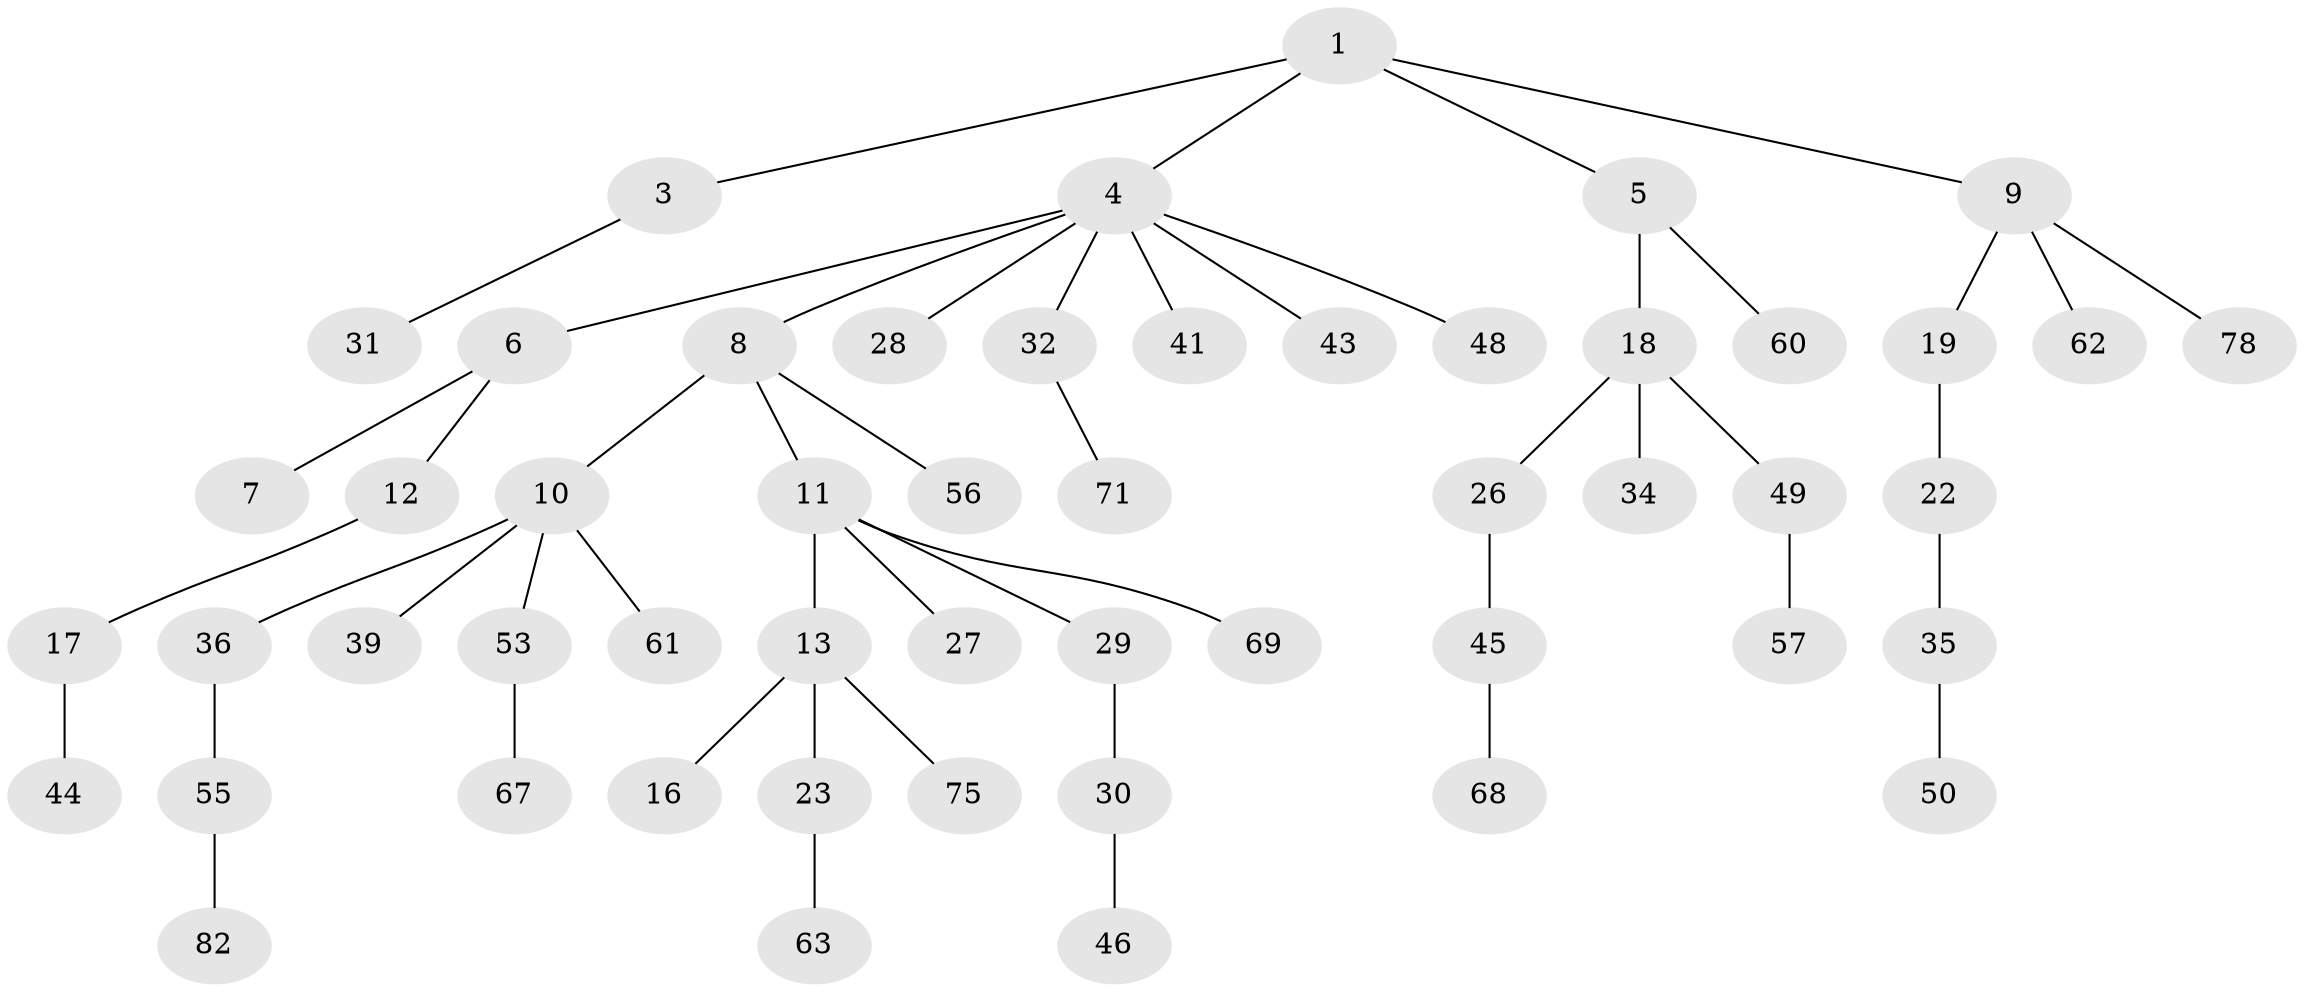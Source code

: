 // original degree distribution, {4: 0.04878048780487805, 2: 0.2804878048780488, 7: 0.012195121951219513, 1: 0.4878048780487805, 5: 0.04878048780487805, 6: 0.012195121951219513, 3: 0.10975609756097561}
// Generated by graph-tools (version 1.1) at 2025/42/03/06/25 10:42:03]
// undirected, 52 vertices, 51 edges
graph export_dot {
graph [start="1"]
  node [color=gray90,style=filled];
  1 [super="+2"];
  3;
  4 [super="+14"];
  5 [super="+33"];
  6 [super="+54"];
  7;
  8 [super="+21"];
  9 [super="+24"];
  10 [super="+15"];
  11 [super="+58"];
  12;
  13 [super="+40"];
  16;
  17 [super="+20"];
  18 [super="+52"];
  19 [super="+25"];
  22 [super="+74"];
  23 [super="+38"];
  26;
  27;
  28;
  29 [super="+37"];
  30 [super="+51"];
  31 [super="+42"];
  32;
  34;
  35 [super="+70"];
  36;
  39;
  41;
  43 [super="+64"];
  44 [super="+77"];
  45 [super="+47"];
  46 [super="+76"];
  48 [super="+73"];
  49;
  50 [super="+59"];
  53;
  55 [super="+65"];
  56 [super="+66"];
  57 [super="+72"];
  60;
  61;
  62;
  63 [super="+81"];
  67 [super="+80"];
  68;
  69;
  71;
  75 [super="+79"];
  78;
  82;
  1 -- 3;
  1 -- 4;
  1 -- 5;
  1 -- 9;
  3 -- 31;
  4 -- 6;
  4 -- 8;
  4 -- 32;
  4 -- 43;
  4 -- 48;
  4 -- 41;
  4 -- 28;
  5 -- 18;
  5 -- 60;
  6 -- 7;
  6 -- 12;
  8 -- 10;
  8 -- 11;
  8 -- 56;
  9 -- 19;
  9 -- 62;
  9 -- 78;
  10 -- 36;
  10 -- 53;
  10 -- 39;
  10 -- 61;
  11 -- 13;
  11 -- 27;
  11 -- 29;
  11 -- 69;
  12 -- 17;
  13 -- 16;
  13 -- 23;
  13 -- 75;
  17 -- 44;
  18 -- 26;
  18 -- 34;
  18 -- 49;
  19 -- 22;
  22 -- 35;
  23 -- 63;
  26 -- 45;
  29 -- 30;
  30 -- 46;
  32 -- 71;
  35 -- 50;
  36 -- 55;
  45 -- 68;
  49 -- 57;
  53 -- 67;
  55 -- 82;
}
